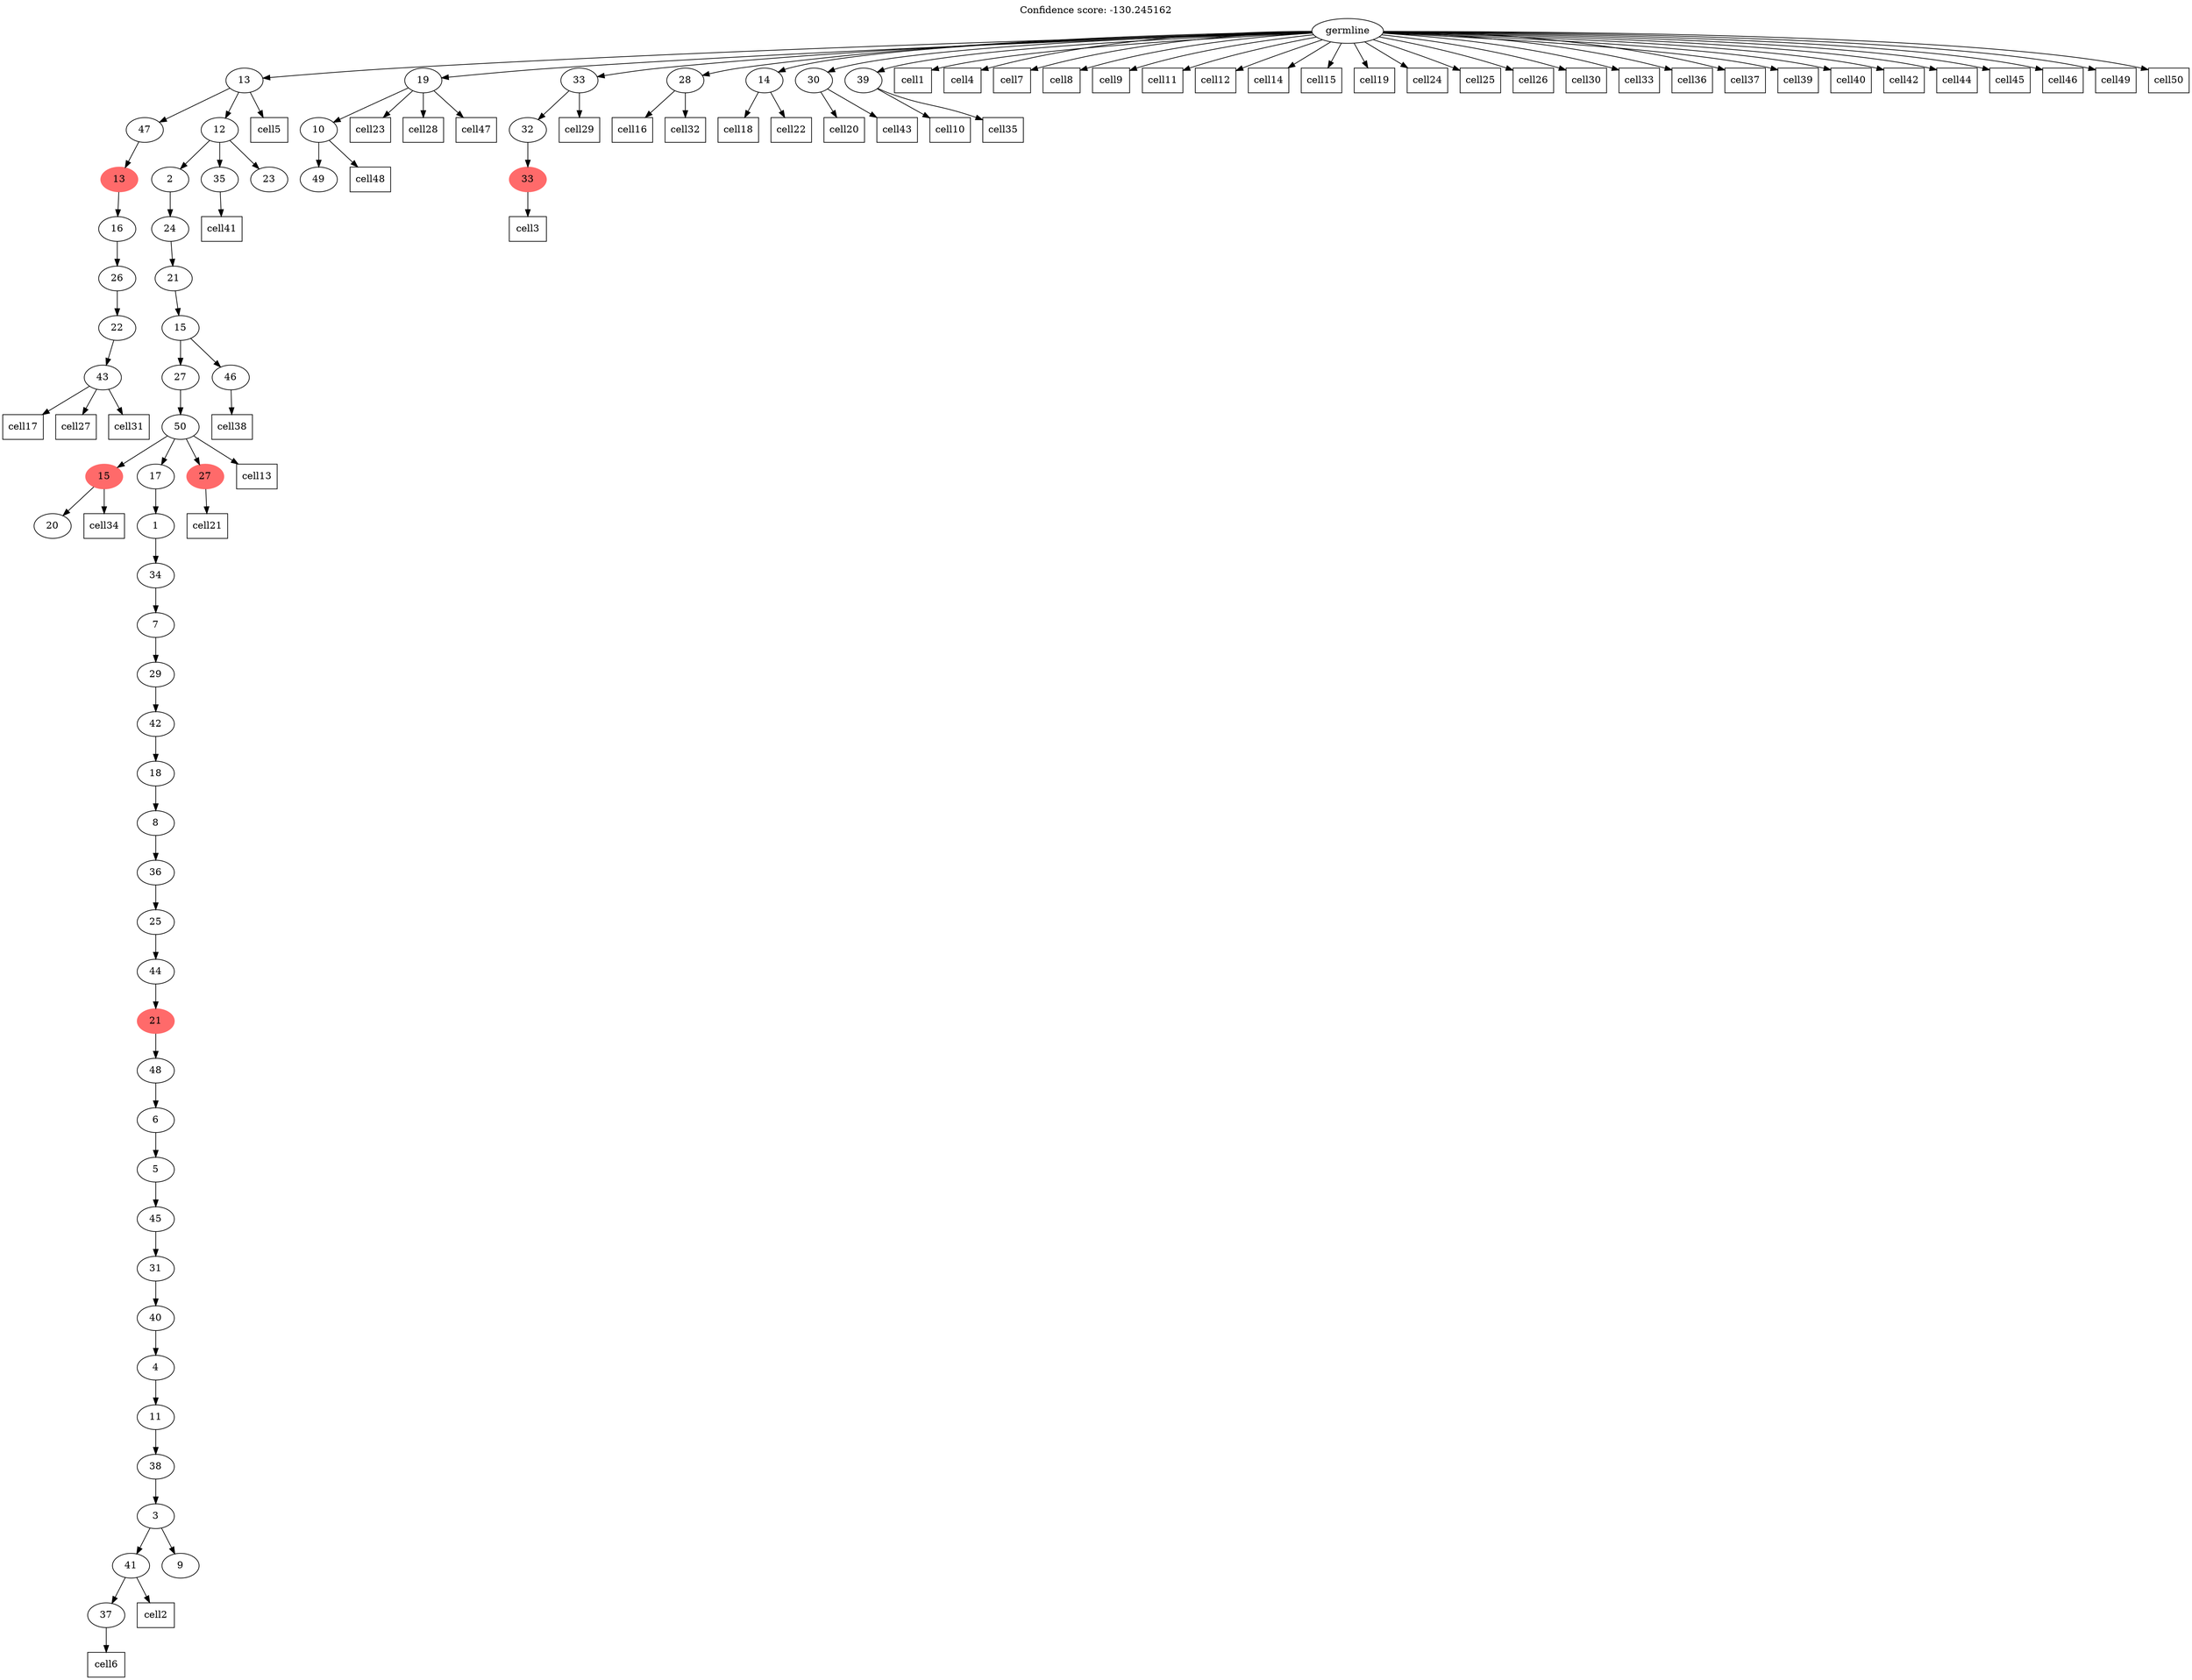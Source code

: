 digraph g {
	"52" -> "53";
	"53" [label="43"];
	"51" -> "52";
	"52" [label="22"];
	"50" -> "51";
	"51" [label="26"];
	"49" -> "50";
	"50" [label="16"];
	"48" -> "49";
	"49" [color=indianred1, style=filled, label="13"];
	"42" -> "43";
	"43" [label="20"];
	"39" -> "40";
	"40" [label="37"];
	"38" -> "39";
	"39" [label="41"];
	"38" -> "41";
	"41" [label="9"];
	"37" -> "38";
	"38" [label="3"];
	"36" -> "37";
	"37" [label="38"];
	"35" -> "36";
	"36" [label="11"];
	"34" -> "35";
	"35" [label="4"];
	"33" -> "34";
	"34" [label="40"];
	"32" -> "33";
	"33" [label="31"];
	"31" -> "32";
	"32" [label="45"];
	"30" -> "31";
	"31" [label="5"];
	"29" -> "30";
	"30" [label="6"];
	"28" -> "29";
	"29" [label="48"];
	"27" -> "28";
	"28" [color=indianred1, style=filled, label="21"];
	"26" -> "27";
	"27" [label="44"];
	"25" -> "26";
	"26" [label="25"];
	"24" -> "25";
	"25" [label="36"];
	"23" -> "24";
	"24" [label="8"];
	"22" -> "23";
	"23" [label="18"];
	"21" -> "22";
	"22" [label="42"];
	"20" -> "21";
	"21" [label="29"];
	"19" -> "20";
	"20" [label="7"];
	"18" -> "19";
	"19" [label="34"];
	"17" -> "18";
	"18" [label="1"];
	"16" -> "17";
	"17" [label="17"];
	"16" -> "42";
	"42" [color=indianred1, style=filled, label="15"];
	"16" -> "44";
	"44" [color=indianred1, style=filled, label="27"];
	"15" -> "16";
	"16" [label="50"];
	"14" -> "15";
	"15" [label="27"];
	"14" -> "45";
	"45" [label="46"];
	"13" -> "14";
	"14" [label="15"];
	"12" -> "13";
	"13" [label="21"];
	"11" -> "12";
	"12" [label="24"];
	"10" -> "11";
	"11" [label="2"];
	"10" -> "46";
	"46" [label="35"];
	"10" -> "47";
	"47" [label="23"];
	"9" -> "10";
	"10" [label="12"];
	"9" -> "48";
	"48" [label="47"];
	"6" -> "7";
	"7" [label="49"];
	"5" -> "6";
	"6" [label="10"];
	"2" -> "3";
	"3" [color=indianred1, style=filled, label="33"];
	"1" -> "2";
	"2" [label="32"];
	"0" -> "1";
	"1" [label="33"];
	"0" -> "4";
	"4" [label="28"];
	"0" -> "5";
	"5" [label="19"];
	"0" -> "8";
	"8" [label="14"];
	"0" -> "9";
	"9" [label="13"];
	"0" -> "54";
	"54" [label="30"];
	"0" -> "55";
	"55" [label="39"];
	"0" [label="germline"];
	"0" -> "cell1";
	"cell1" [shape=box];
	"39" -> "cell2";
	"cell2" [shape=box];
	"3" -> "cell3";
	"cell3" [shape=box];
	"0" -> "cell4";
	"cell4" [shape=box];
	"9" -> "cell5";
	"cell5" [shape=box];
	"40" -> "cell6";
	"cell6" [shape=box];
	"0" -> "cell7";
	"cell7" [shape=box];
	"0" -> "cell8";
	"cell8" [shape=box];
	"0" -> "cell9";
	"cell9" [shape=box];
	"55" -> "cell10";
	"cell10" [shape=box];
	"0" -> "cell11";
	"cell11" [shape=box];
	"0" -> "cell12";
	"cell12" [shape=box];
	"16" -> "cell13";
	"cell13" [shape=box];
	"0" -> "cell14";
	"cell14" [shape=box];
	"0" -> "cell15";
	"cell15" [shape=box];
	"4" -> "cell16";
	"cell16" [shape=box];
	"53" -> "cell17";
	"cell17" [shape=box];
	"8" -> "cell18";
	"cell18" [shape=box];
	"0" -> "cell19";
	"cell19" [shape=box];
	"54" -> "cell20";
	"cell20" [shape=box];
	"44" -> "cell21";
	"cell21" [shape=box];
	"8" -> "cell22";
	"cell22" [shape=box];
	"5" -> "cell23";
	"cell23" [shape=box];
	"0" -> "cell24";
	"cell24" [shape=box];
	"0" -> "cell25";
	"cell25" [shape=box];
	"0" -> "cell26";
	"cell26" [shape=box];
	"53" -> "cell27";
	"cell27" [shape=box];
	"5" -> "cell28";
	"cell28" [shape=box];
	"1" -> "cell29";
	"cell29" [shape=box];
	"0" -> "cell30";
	"cell30" [shape=box];
	"53" -> "cell31";
	"cell31" [shape=box];
	"4" -> "cell32";
	"cell32" [shape=box];
	"0" -> "cell33";
	"cell33" [shape=box];
	"42" -> "cell34";
	"cell34" [shape=box];
	"55" -> "cell35";
	"cell35" [shape=box];
	"0" -> "cell36";
	"cell36" [shape=box];
	"0" -> "cell37";
	"cell37" [shape=box];
	"45" -> "cell38";
	"cell38" [shape=box];
	"0" -> "cell39";
	"cell39" [shape=box];
	"0" -> "cell40";
	"cell40" [shape=box];
	"46" -> "cell41";
	"cell41" [shape=box];
	"0" -> "cell42";
	"cell42" [shape=box];
	"54" -> "cell43";
	"cell43" [shape=box];
	"0" -> "cell44";
	"cell44" [shape=box];
	"0" -> "cell45";
	"cell45" [shape=box];
	"0" -> "cell46";
	"cell46" [shape=box];
	"5" -> "cell47";
	"cell47" [shape=box];
	"6" -> "cell48";
	"cell48" [shape=box];
	"0" -> "cell49";
	"cell49" [shape=box];
	"0" -> "cell50";
	"cell50" [shape=box];
	labelloc="t";
	label="Confidence score: -130.245162";
}
